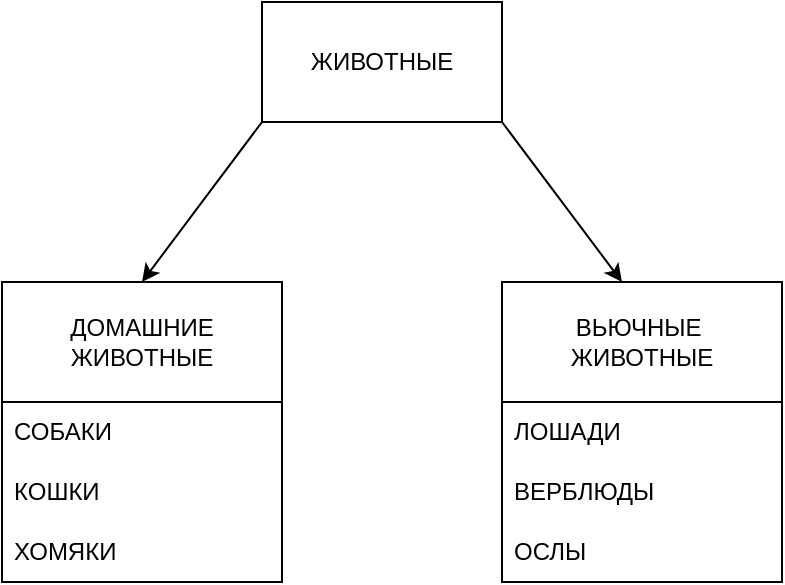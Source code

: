 <mxfile version="24.5.3" type="device">
  <diagram id="C5RBs43oDa-KdzZeNtuy" name="Page-1">
    <mxGraphModel dx="1364" dy="843" grid="1" gridSize="10" guides="1" tooltips="1" connect="1" arrows="1" fold="1" page="1" pageScale="1" pageWidth="827" pageHeight="1169" math="0" shadow="0">
      <root>
        <mxCell id="WIyWlLk6GJQsqaUBKTNV-0" />
        <mxCell id="WIyWlLk6GJQsqaUBKTNV-1" parent="WIyWlLk6GJQsqaUBKTNV-0" />
        <mxCell id="jswy8rW2REM7FwpNPoc1-0" value="ЖИВОТНЫЕ" style="rounded=0;whiteSpace=wrap;html=1;" vertex="1" parent="WIyWlLk6GJQsqaUBKTNV-1">
          <mxGeometry x="340" y="130" width="120" height="60" as="geometry" />
        </mxCell>
        <mxCell id="jswy8rW2REM7FwpNPoc1-4" value="" style="endArrow=classic;html=1;rounded=0;entryX=0.5;entryY=0;entryDx=0;entryDy=0;" edge="1" parent="WIyWlLk6GJQsqaUBKTNV-1">
          <mxGeometry width="50" height="50" relative="1" as="geometry">
            <mxPoint x="340" y="190" as="sourcePoint" />
            <mxPoint x="280" y="270" as="targetPoint" />
            <Array as="points" />
          </mxGeometry>
        </mxCell>
        <mxCell id="jswy8rW2REM7FwpNPoc1-5" value="" style="endArrow=classic;html=1;rounded=0;entryX=0.5;entryY=0;entryDx=0;entryDy=0;" edge="1" parent="WIyWlLk6GJQsqaUBKTNV-1">
          <mxGeometry width="50" height="50" relative="1" as="geometry">
            <mxPoint x="460" y="190" as="sourcePoint" />
            <mxPoint x="520" y="270" as="targetPoint" />
            <Array as="points" />
          </mxGeometry>
        </mxCell>
        <mxCell id="jswy8rW2REM7FwpNPoc1-7" value="ДОМАШНИЕ&lt;div&gt;ЖИВОТНЫЕ&lt;/div&gt;" style="swimlane;fontStyle=0;childLayout=stackLayout;horizontal=1;startSize=60;horizontalStack=0;resizeParent=1;resizeParentMax=0;resizeLast=0;collapsible=1;marginBottom=0;whiteSpace=wrap;html=1;" vertex="1" parent="WIyWlLk6GJQsqaUBKTNV-1">
          <mxGeometry x="210" y="270" width="140" height="150" as="geometry" />
        </mxCell>
        <mxCell id="jswy8rW2REM7FwpNPoc1-8" value="СОБАКИ" style="text;strokeColor=none;fillColor=none;align=left;verticalAlign=middle;spacingLeft=4;spacingRight=4;overflow=hidden;points=[[0,0.5],[1,0.5]];portConstraint=eastwest;rotatable=0;whiteSpace=wrap;html=1;" vertex="1" parent="jswy8rW2REM7FwpNPoc1-7">
          <mxGeometry y="60" width="140" height="30" as="geometry" />
        </mxCell>
        <mxCell id="jswy8rW2REM7FwpNPoc1-9" value="КОШКИ" style="text;strokeColor=none;fillColor=none;align=left;verticalAlign=middle;spacingLeft=4;spacingRight=4;overflow=hidden;points=[[0,0.5],[1,0.5]];portConstraint=eastwest;rotatable=0;whiteSpace=wrap;html=1;" vertex="1" parent="jswy8rW2REM7FwpNPoc1-7">
          <mxGeometry y="90" width="140" height="30" as="geometry" />
        </mxCell>
        <mxCell id="jswy8rW2REM7FwpNPoc1-10" value="ХОМЯКИ" style="text;strokeColor=none;fillColor=none;align=left;verticalAlign=middle;spacingLeft=4;spacingRight=4;overflow=hidden;points=[[0,0.5],[1,0.5]];portConstraint=eastwest;rotatable=0;whiteSpace=wrap;html=1;" vertex="1" parent="jswy8rW2REM7FwpNPoc1-7">
          <mxGeometry y="120" width="140" height="30" as="geometry" />
        </mxCell>
        <mxCell id="jswy8rW2REM7FwpNPoc1-12" value="ВЬЮЧНЫЕ&amp;nbsp;&lt;div&gt;ЖИВОТНЫЕ&lt;/div&gt;" style="swimlane;fontStyle=0;childLayout=stackLayout;horizontal=1;startSize=60;horizontalStack=0;resizeParent=1;resizeParentMax=0;resizeLast=0;collapsible=1;marginBottom=0;whiteSpace=wrap;html=1;" vertex="1" parent="WIyWlLk6GJQsqaUBKTNV-1">
          <mxGeometry x="460" y="270" width="140" height="150" as="geometry" />
        </mxCell>
        <mxCell id="jswy8rW2REM7FwpNPoc1-13" value="ЛОШАДИ" style="text;strokeColor=none;fillColor=none;align=left;verticalAlign=middle;spacingLeft=4;spacingRight=4;overflow=hidden;points=[[0,0.5],[1,0.5]];portConstraint=eastwest;rotatable=0;whiteSpace=wrap;html=1;" vertex="1" parent="jswy8rW2REM7FwpNPoc1-12">
          <mxGeometry y="60" width="140" height="30" as="geometry" />
        </mxCell>
        <mxCell id="jswy8rW2REM7FwpNPoc1-14" value="ВЕРБЛЮДЫ" style="text;strokeColor=none;fillColor=none;align=left;verticalAlign=middle;spacingLeft=4;spacingRight=4;overflow=hidden;points=[[0,0.5],[1,0.5]];portConstraint=eastwest;rotatable=0;whiteSpace=wrap;html=1;" vertex="1" parent="jswy8rW2REM7FwpNPoc1-12">
          <mxGeometry y="90" width="140" height="30" as="geometry" />
        </mxCell>
        <mxCell id="jswy8rW2REM7FwpNPoc1-15" value="ОСЛЫ" style="text;strokeColor=none;fillColor=none;align=left;verticalAlign=middle;spacingLeft=4;spacingRight=4;overflow=hidden;points=[[0,0.5],[1,0.5]];portConstraint=eastwest;rotatable=0;whiteSpace=wrap;html=1;" vertex="1" parent="jswy8rW2REM7FwpNPoc1-12">
          <mxGeometry y="120" width="140" height="30" as="geometry" />
        </mxCell>
      </root>
    </mxGraphModel>
  </diagram>
</mxfile>
